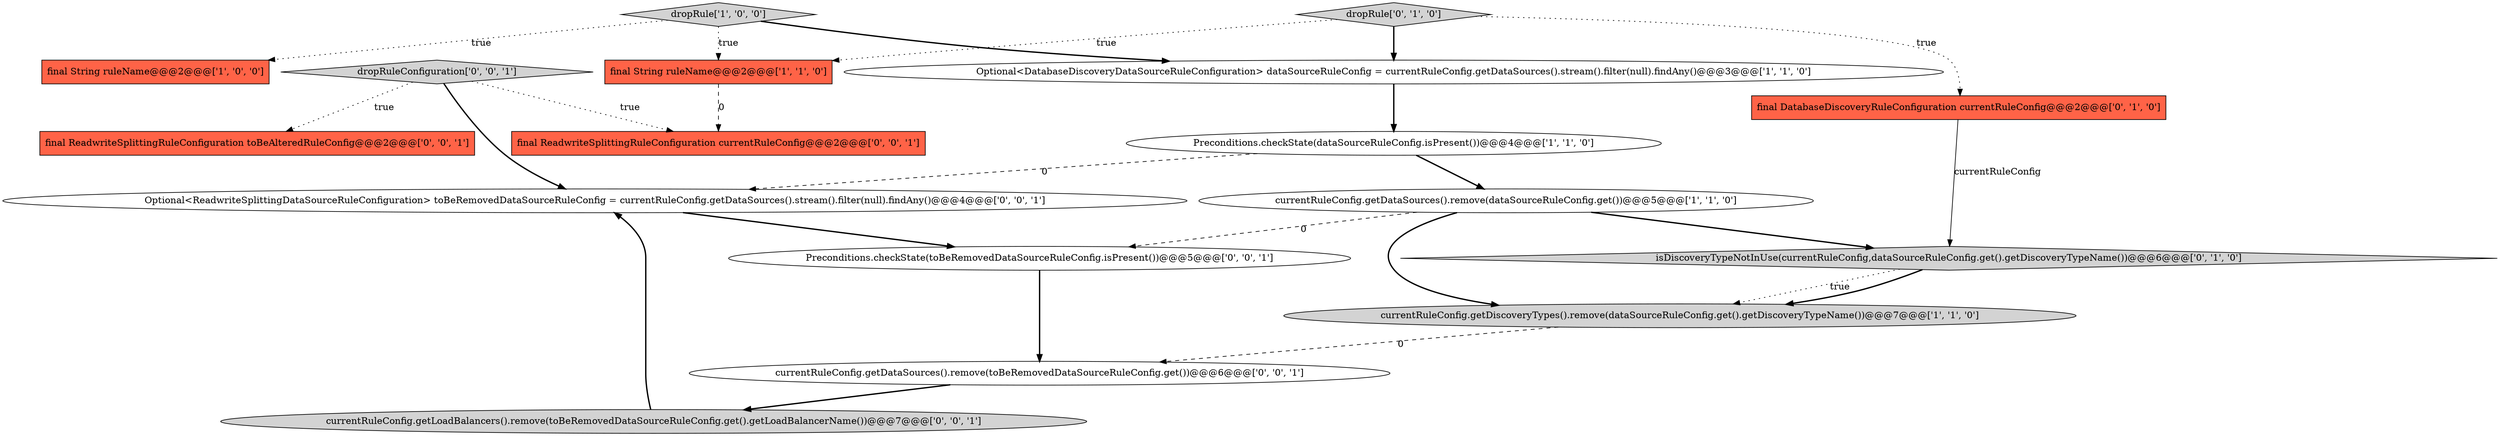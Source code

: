 digraph {
6 [style = filled, label = "final String ruleName@@@2@@@['1', '1', '0']", fillcolor = tomato, shape = box image = "AAA0AAABBB1BBB"];
8 [style = filled, label = "final DatabaseDiscoveryRuleConfiguration currentRuleConfig@@@2@@@['0', '1', '0']", fillcolor = tomato, shape = box image = "AAA0AAABBB2BBB"];
15 [style = filled, label = "final ReadwriteSplittingRuleConfiguration currentRuleConfig@@@2@@@['0', '0', '1']", fillcolor = tomato, shape = box image = "AAA0AAABBB3BBB"];
10 [style = filled, label = "final ReadwriteSplittingRuleConfiguration toBeAlteredRuleConfig@@@2@@@['0', '0', '1']", fillcolor = tomato, shape = box image = "AAA0AAABBB3BBB"];
3 [style = filled, label = "final String ruleName@@@2@@@['1', '0', '0']", fillcolor = tomato, shape = box image = "AAA0AAABBB1BBB"];
11 [style = filled, label = "Preconditions.checkState(toBeRemovedDataSourceRuleConfig.isPresent())@@@5@@@['0', '0', '1']", fillcolor = white, shape = ellipse image = "AAA0AAABBB3BBB"];
13 [style = filled, label = "dropRuleConfiguration['0', '0', '1']", fillcolor = lightgray, shape = diamond image = "AAA0AAABBB3BBB"];
5 [style = filled, label = "dropRule['1', '0', '0']", fillcolor = lightgray, shape = diamond image = "AAA0AAABBB1BBB"];
4 [style = filled, label = "currentRuleConfig.getDiscoveryTypes().remove(dataSourceRuleConfig.get().getDiscoveryTypeName())@@@7@@@['1', '1', '0']", fillcolor = lightgray, shape = ellipse image = "AAA0AAABBB1BBB"];
14 [style = filled, label = "currentRuleConfig.getLoadBalancers().remove(toBeRemovedDataSourceRuleConfig.get().getLoadBalancerName())@@@7@@@['0', '0', '1']", fillcolor = lightgray, shape = ellipse image = "AAA0AAABBB3BBB"];
2 [style = filled, label = "currentRuleConfig.getDataSources().remove(dataSourceRuleConfig.get())@@@5@@@['1', '1', '0']", fillcolor = white, shape = ellipse image = "AAA0AAABBB1BBB"];
16 [style = filled, label = "currentRuleConfig.getDataSources().remove(toBeRemovedDataSourceRuleConfig.get())@@@6@@@['0', '0', '1']", fillcolor = white, shape = ellipse image = "AAA0AAABBB3BBB"];
1 [style = filled, label = "Preconditions.checkState(dataSourceRuleConfig.isPresent())@@@4@@@['1', '1', '0']", fillcolor = white, shape = ellipse image = "AAA0AAABBB1BBB"];
7 [style = filled, label = "isDiscoveryTypeNotInUse(currentRuleConfig,dataSourceRuleConfig.get().getDiscoveryTypeName())@@@6@@@['0', '1', '0']", fillcolor = lightgray, shape = diamond image = "AAA1AAABBB2BBB"];
9 [style = filled, label = "dropRule['0', '1', '0']", fillcolor = lightgray, shape = diamond image = "AAA0AAABBB2BBB"];
12 [style = filled, label = "Optional<ReadwriteSplittingDataSourceRuleConfiguration> toBeRemovedDataSourceRuleConfig = currentRuleConfig.getDataSources().stream().filter(null).findAny()@@@4@@@['0', '0', '1']", fillcolor = white, shape = ellipse image = "AAA0AAABBB3BBB"];
0 [style = filled, label = "Optional<DatabaseDiscoveryDataSourceRuleConfiguration> dataSourceRuleConfig = currentRuleConfig.getDataSources().stream().filter(null).findAny()@@@3@@@['1', '1', '0']", fillcolor = white, shape = ellipse image = "AAA0AAABBB1BBB"];
9->8 [style = dotted, label="true"];
7->4 [style = dotted, label="true"];
2->4 [style = bold, label=""];
2->7 [style = bold, label=""];
5->3 [style = dotted, label="true"];
4->16 [style = dashed, label="0"];
13->10 [style = dotted, label="true"];
14->12 [style = bold, label=""];
9->0 [style = bold, label=""];
11->16 [style = bold, label=""];
0->1 [style = bold, label=""];
9->6 [style = dotted, label="true"];
5->6 [style = dotted, label="true"];
13->12 [style = bold, label=""];
5->0 [style = bold, label=""];
7->4 [style = bold, label=""];
16->14 [style = bold, label=""];
1->12 [style = dashed, label="0"];
6->15 [style = dashed, label="0"];
12->11 [style = bold, label=""];
13->15 [style = dotted, label="true"];
2->11 [style = dashed, label="0"];
8->7 [style = solid, label="currentRuleConfig"];
1->2 [style = bold, label=""];
}
